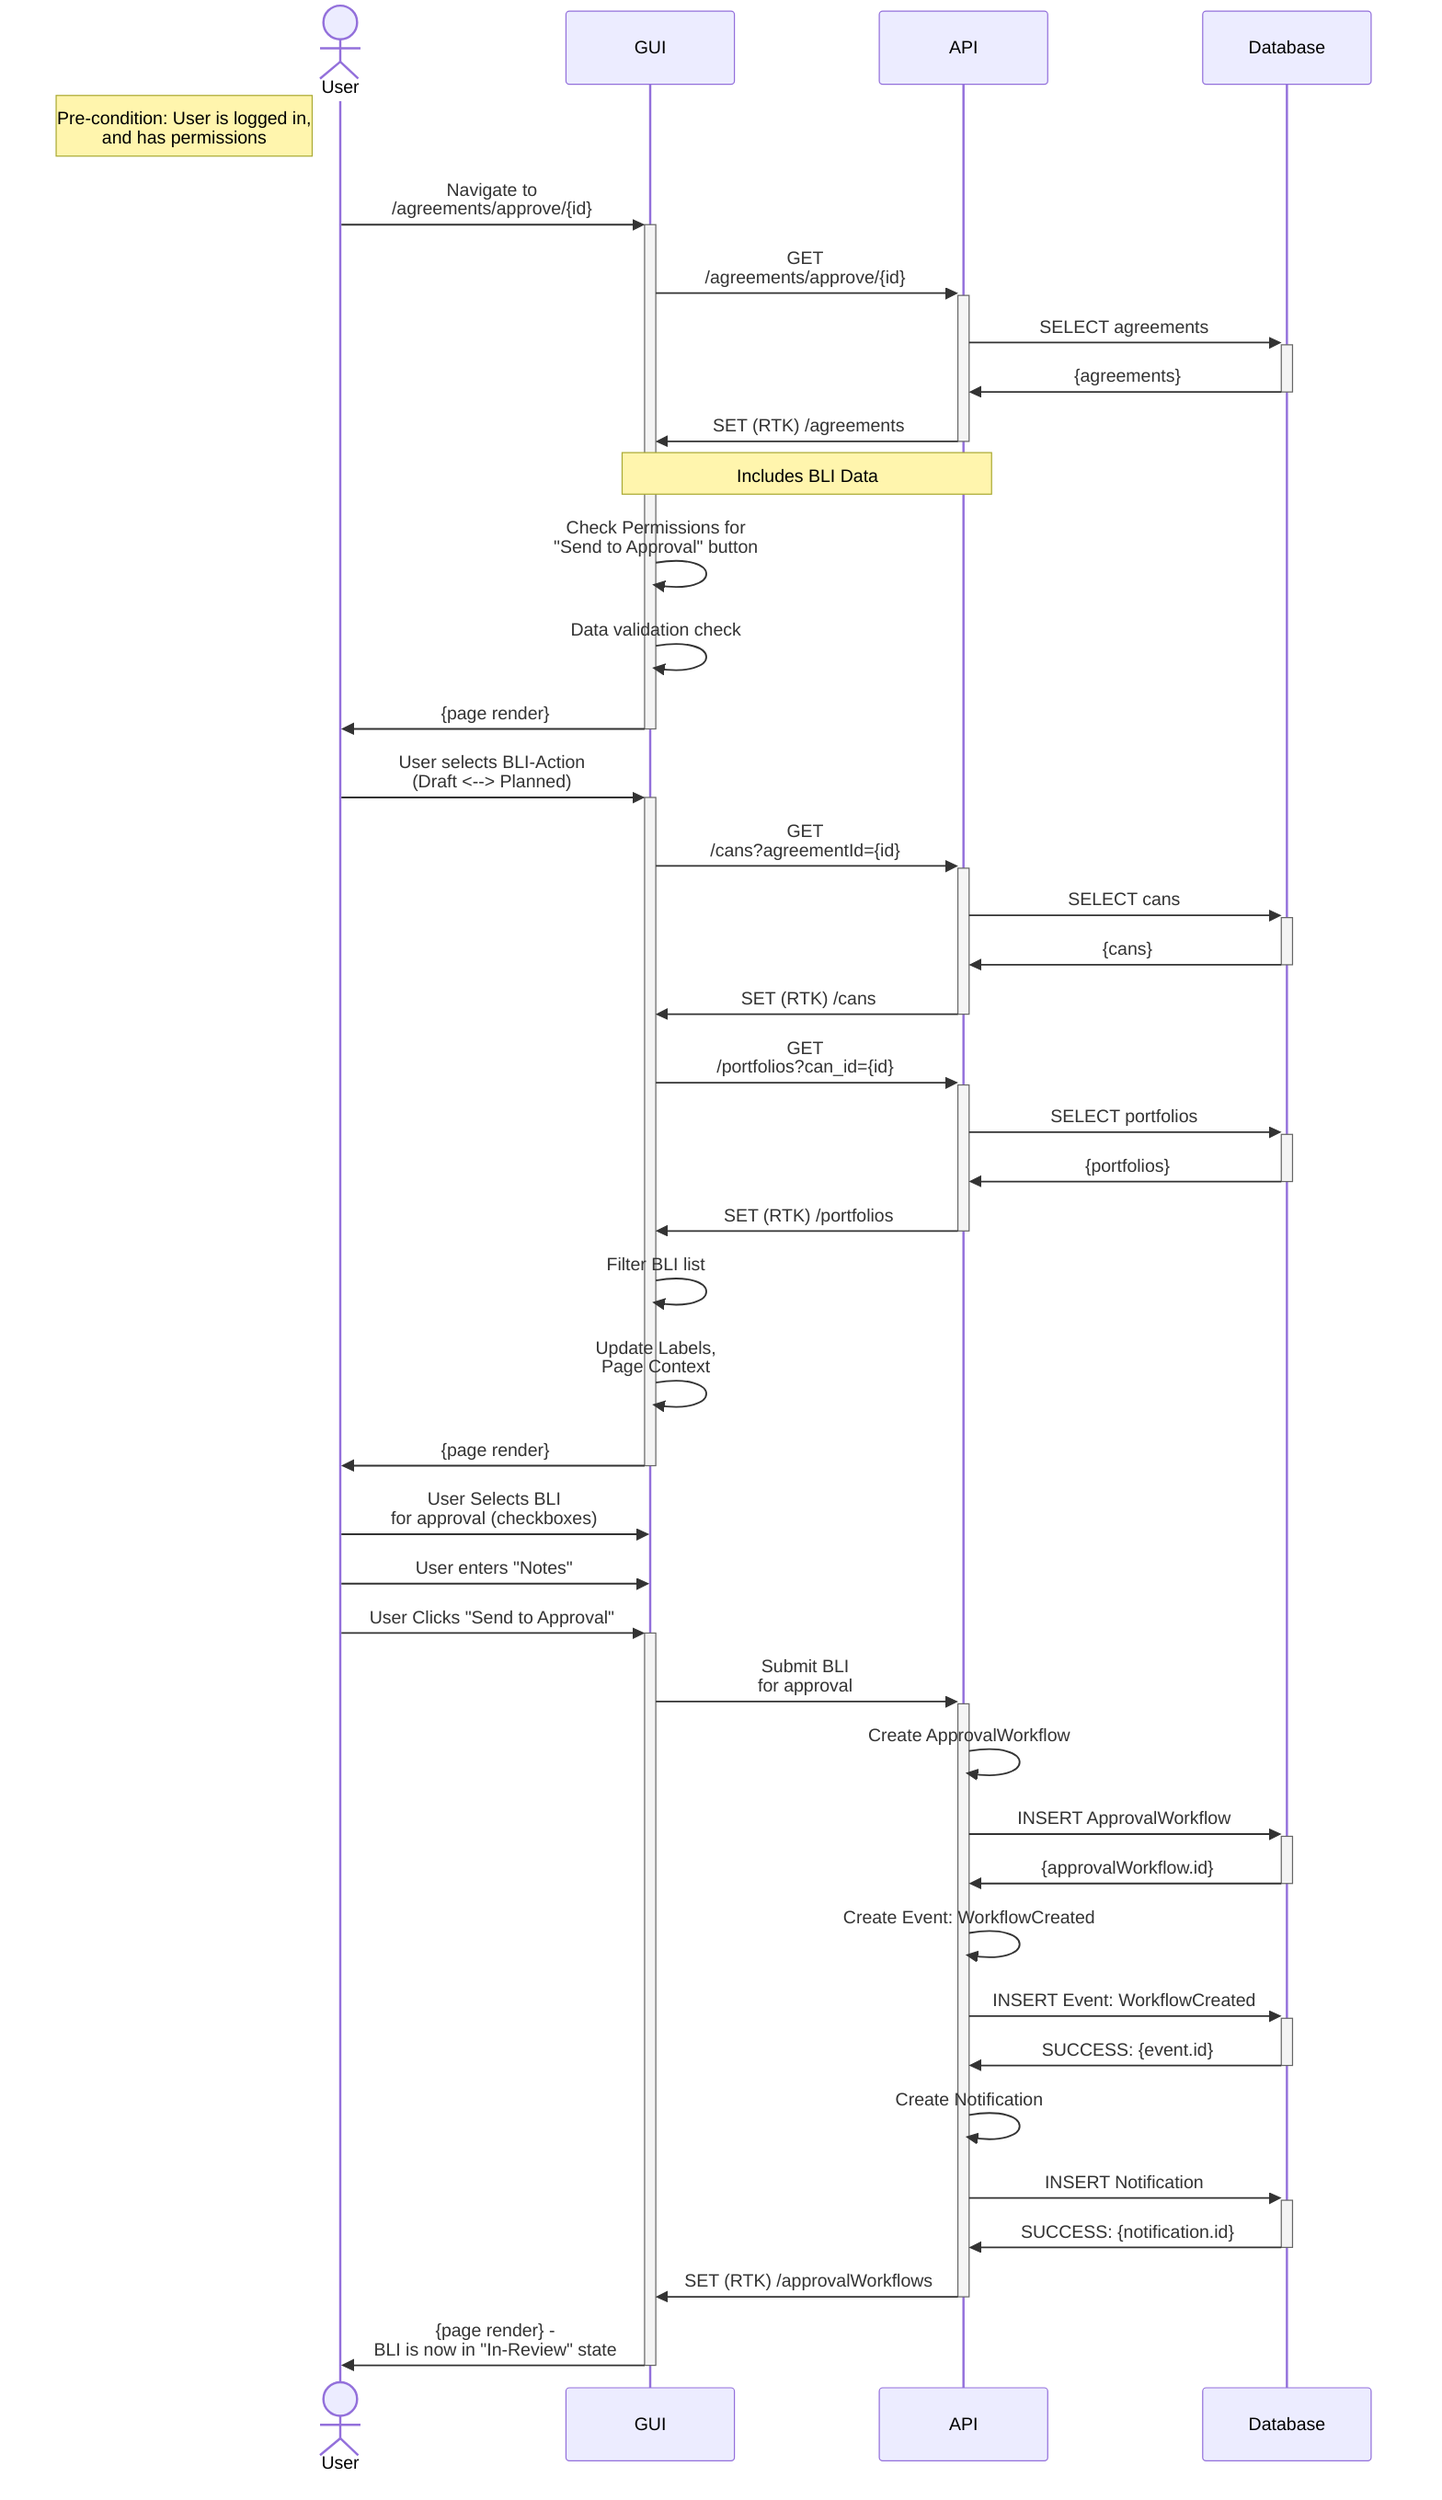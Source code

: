 sequenceDiagram

    Actor User
    participant GUI
    participant API
    participant Database

    Note left of User: Pre-condition: User is logged in,<br/> and has permissions
    User->>+GUI: Navigate to <br/>/agreements/approve/{id}

    GUI->>+API: GET <br/>/agreements/approve/{id}

    API ->>+ Database: SELECT agreements
    Database ->>- API: {agreements}

    API ->>- GUI: SET (RTK) /agreements
    Note over API,GUI: Includes BLI Data

    #Frontend (JS) Checks
    GUI ->> GUI: Check Permissions for<br/>"Send to Approval" button
    GUI ->> GUI: Data validation check

    GUI ->>- User: {page render}

    User ->>+ GUI: User selects BLI-Action <br/> (Draft <--> Planned)
    GUI ->>+ API: GET <br/> /cans?agreementId={id}
    API ->>+ Database: SELECT cans
    Database ->>- API: {cans}
    API ->>- GUI: SET (RTK) /cans

    GUI ->>+ API: GET <br/> /portfolios?can_id={id}
    API ->>+ Database: SELECT portfolios
    Database ->>- API: {portfolios}
    API ->>- GUI: SET (RTK) /portfolios

    GUI ->> GUI: Filter BLI list
    GUI ->> GUI: Update Labels, <br/> Page Context

    GUI ->>- User: {page render}

    User ->> GUI: User Selects BLI <br/> for approval (checkboxes)
    User ->> GUI: User enters "Notes"
    User ->>+ GUI: User Clicks "Send to Approval"

    GUI ->>+ API: Submit BLI <br/> for approval
    API ->> API: Create ApprovalWorkflow
    API ->>+ Database: INSERT ApprovalWorkflow
    Database ->>- API: {approvalWorkflow.id}

    API ->> API: Create Event: WorkflowCreated
    API ->>+ Database: INSERT Event: WorkflowCreated
    Database ->>- API: SUCCESS: {event.id}

    API ->> API: Create Notification
    API ->>+ Database: INSERT Notification
    Database ->>- API: SUCCESS: {notification.id}

    API ->>- GUI: SET (RTK) /approvalWorkflows
    GUI ->>- User: {page render} - <br/> BLI is now in "In-Review" state